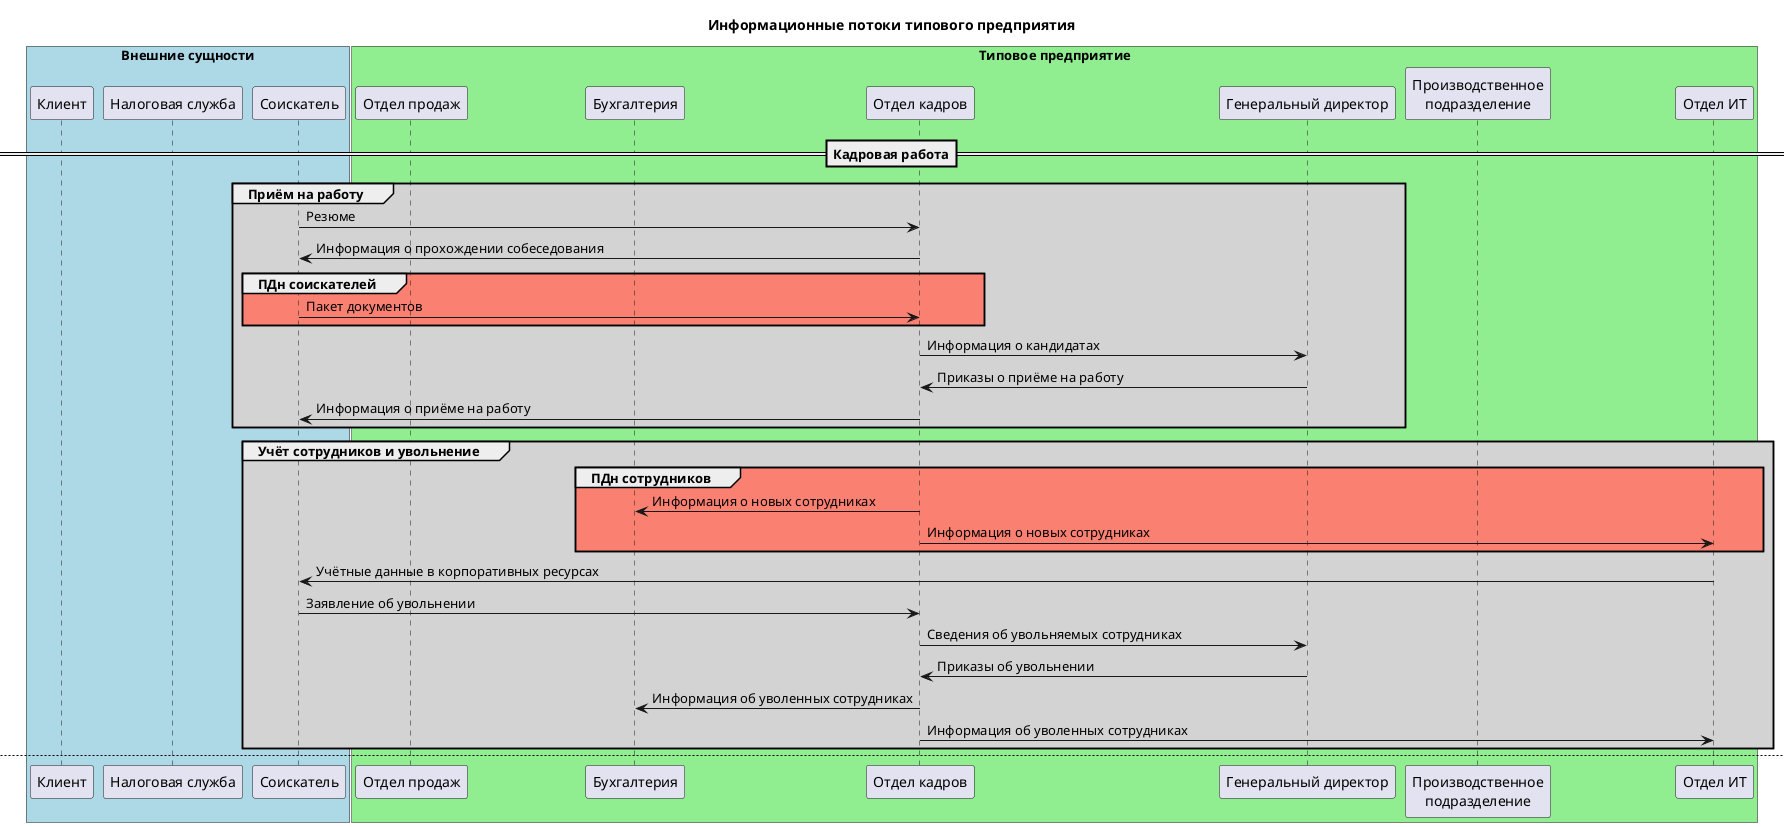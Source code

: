 @startuml ifd

title Информационные потоки типового предприятия

skinparam classFontName Courier
' skinparam ParticipantPadding 0
' skinparam BoxPadding 10
' skinparam TitleFontSize 20
' skinparam DefaultFontSize 50
'skinparam ArrowThickness 
'skinparam TitleFontSize 10

box "Внешние сущности" #LightBlue 
participant "Клиент" as client
participant "Налоговая служба" as irs
participant "Соискатель" as candidate
end box

box "Типовое предприятие" #LightGreen
participant "Отдел продаж" as sales
participant "Бухгалтерия" as accounting
participant "Отдел кадров" as hr
participant "Генеральный директор" as ceo
participant "Производственное\nподразделение" as production
participant "Отдел ИТ" as it
end box

==Кадровая работа==

group #LightGray Приём на работу  
    candidate -> hr : Резюме
    hr -> candidate : Информация о прохождении собеседования
    group #Salmon ПДн соискателей
        candidate -> hr : Пакет документов
    end
    hr -> ceo : Информация о кандидатах
    ceo -> hr : Приказы о приёме на работу
    hr -> candidate : Информация о приёме на работу
end

group #LightGray Учёт сотрудников и увольнение  
    group #Salmon ПДн сотрудников
        hr -> accounting : Информация о новых сотрудниках
        hr -> it : Информация о новых сотрудниках
    end
    it -> candidate : Учётные данные в корпоративных ресурсах
    candidate -> hr : Заявление об увольнении
    hr -> ceo : Сведения об увольняемых сотрудниках
    ceo -> hr : Приказы об увольнении
    hr -> accounting : Информация об уволенных сотрудниках
    hr -> it : Информация об уволенных сотрудниках
end
newpage
==Деятельность предприятия==
group #LightGrey Предоставление услуг
    client -> sales : Заявка и техническое задание
    sales -> production : Техническое задание
    production -> sales : Обратная связь по ТЗ
    sales -> client : Обратная связь по ТЗ
    client -> sales : Согласованное ТЗ
    group #Salmon Коммерческая тайна
        client -> sales : Договор
        sales -> ceo : Договор с клиентом
        ceo -> sales : Подписанный договор
        sales -> client : Подписанный договор
    end
    sales -> production : Согласованное ТЗ
    sales -> production : Информация о начале работ
    production -> sales : Информация о выполненных работах
    sales -> client : Информация о выполненных работах
    group #Salmon Коммерческая тайна
        client -> sales : Информация об оплате по договору
    end

end
group #Salmon Коммерческая тайна
    sales -> accounting : Информация о\nпроведённых сделках
    accounting -> ceo : Финансовая отчётность
end
accounting -> irs : Информация об уплате налогов
group #Salmon Отчётность по ИБ
    it -> ceo : Отчётность об обработке\nперсональных данных
    it -> ceo : Отчётность об обработке\nкоммерческой тайны
end

group #LightGray Поддержка и развитие ИТ и ИБ
    it -> ceo : Предложения по усовершенствованию ИТ-инфраструктуры
    ceo -> it : Приказ об усовершенствованию ИТ-инфраструктуры
    group #Salmon Коммерческая тайна
        it -> accounting : Запрос средств на реализацию проектов
        accounting -> it : Информация о выделенных средствах
    end
    it -> ceo : Отчётность по поддержке и усовершенствованию ИТ
    group #Salmon Коммерческая тайна
        it -> ceo : Предложения по реализации мер ИБ и внедрению СЗИ
        ceo -> it : Приказ о реализации мер ИБ и внедрению СЗИ
        it -> accounting : Запрос средств на реализацию проектов
        accounting -> it : Информация о выделенных средствах
        it -> ceo : Отчётность по поддержке и усовершенствованию ИБ
    end
end

newpage

==Оплата труда==

hr -> accounting : Информация о сверхурочной работе
hr -> ceo : Информация о сотруднках, подлежащих премированию
group #Salmon Коммерческая тайна
    ceo -> accounting : Приказ о назначении премии
    accounting -> sales : Информация о начислении з/п
    accounting -> accounting : Информация о начислении з/п
    accounting -> hr : Информация о начислении з/п
    accounting -> ceo : Информация о начислении з/п
    accounting -> production : Информация о начислении з/п
    accounting -> it : Информация о начислении з/п
end

==Техническая поддержка==

production -> it : Заявки на тех. поддержку
it -> production : Ответ на заявку
ceo -> it : Заявки на тех. поддержку
it -> ceo : Ответ на заявку
hr -> it : Заявки на тех. поддержку
it -> hr : Ответ на заявку
accounting -> it : Заявки на тех. поддержку
it -> accounting : Ответ на заявку
sales -> it : Заявки на тех. поддержку
it -> sales : Ответ на заявку

@enduml
